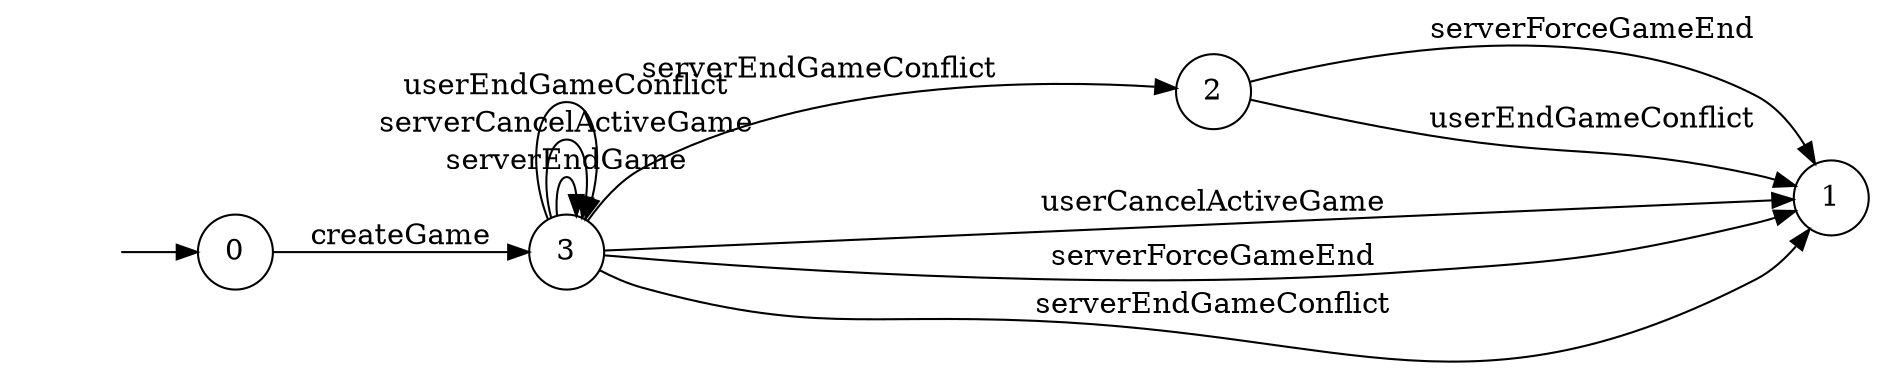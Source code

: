 digraph "./InvConPlus/Dapp-Automata-data/result/model/0x9919d97e50397b7483e9ea61e027e4c4419c8171/GameChannel/FSM-2" {
	graph [rankdir=LR]
	"" [label="" shape=plaintext]
	2 [label=2 shape=circle]
	3 [label=3 shape=circle]
	0 [label=0 shape=circle]
	1 [label=1 shape=circle]
	"" -> 0 [label=""]
	0 -> 3 [label=createGame]
	3 -> 3 [label=serverEndGame]
	3 -> 1 [label=userCancelActiveGame]
	3 -> 3 [label=serverCancelActiveGame]
	3 -> 1 [label=serverForceGameEnd]
	3 -> 3 [label=userEndGameConflict]
	3 -> 2 [label=serverEndGameConflict]
	3 -> 1 [label=serverEndGameConflict]
	2 -> 1 [label=serverForceGameEnd]
	2 -> 1 [label=userEndGameConflict]
}
